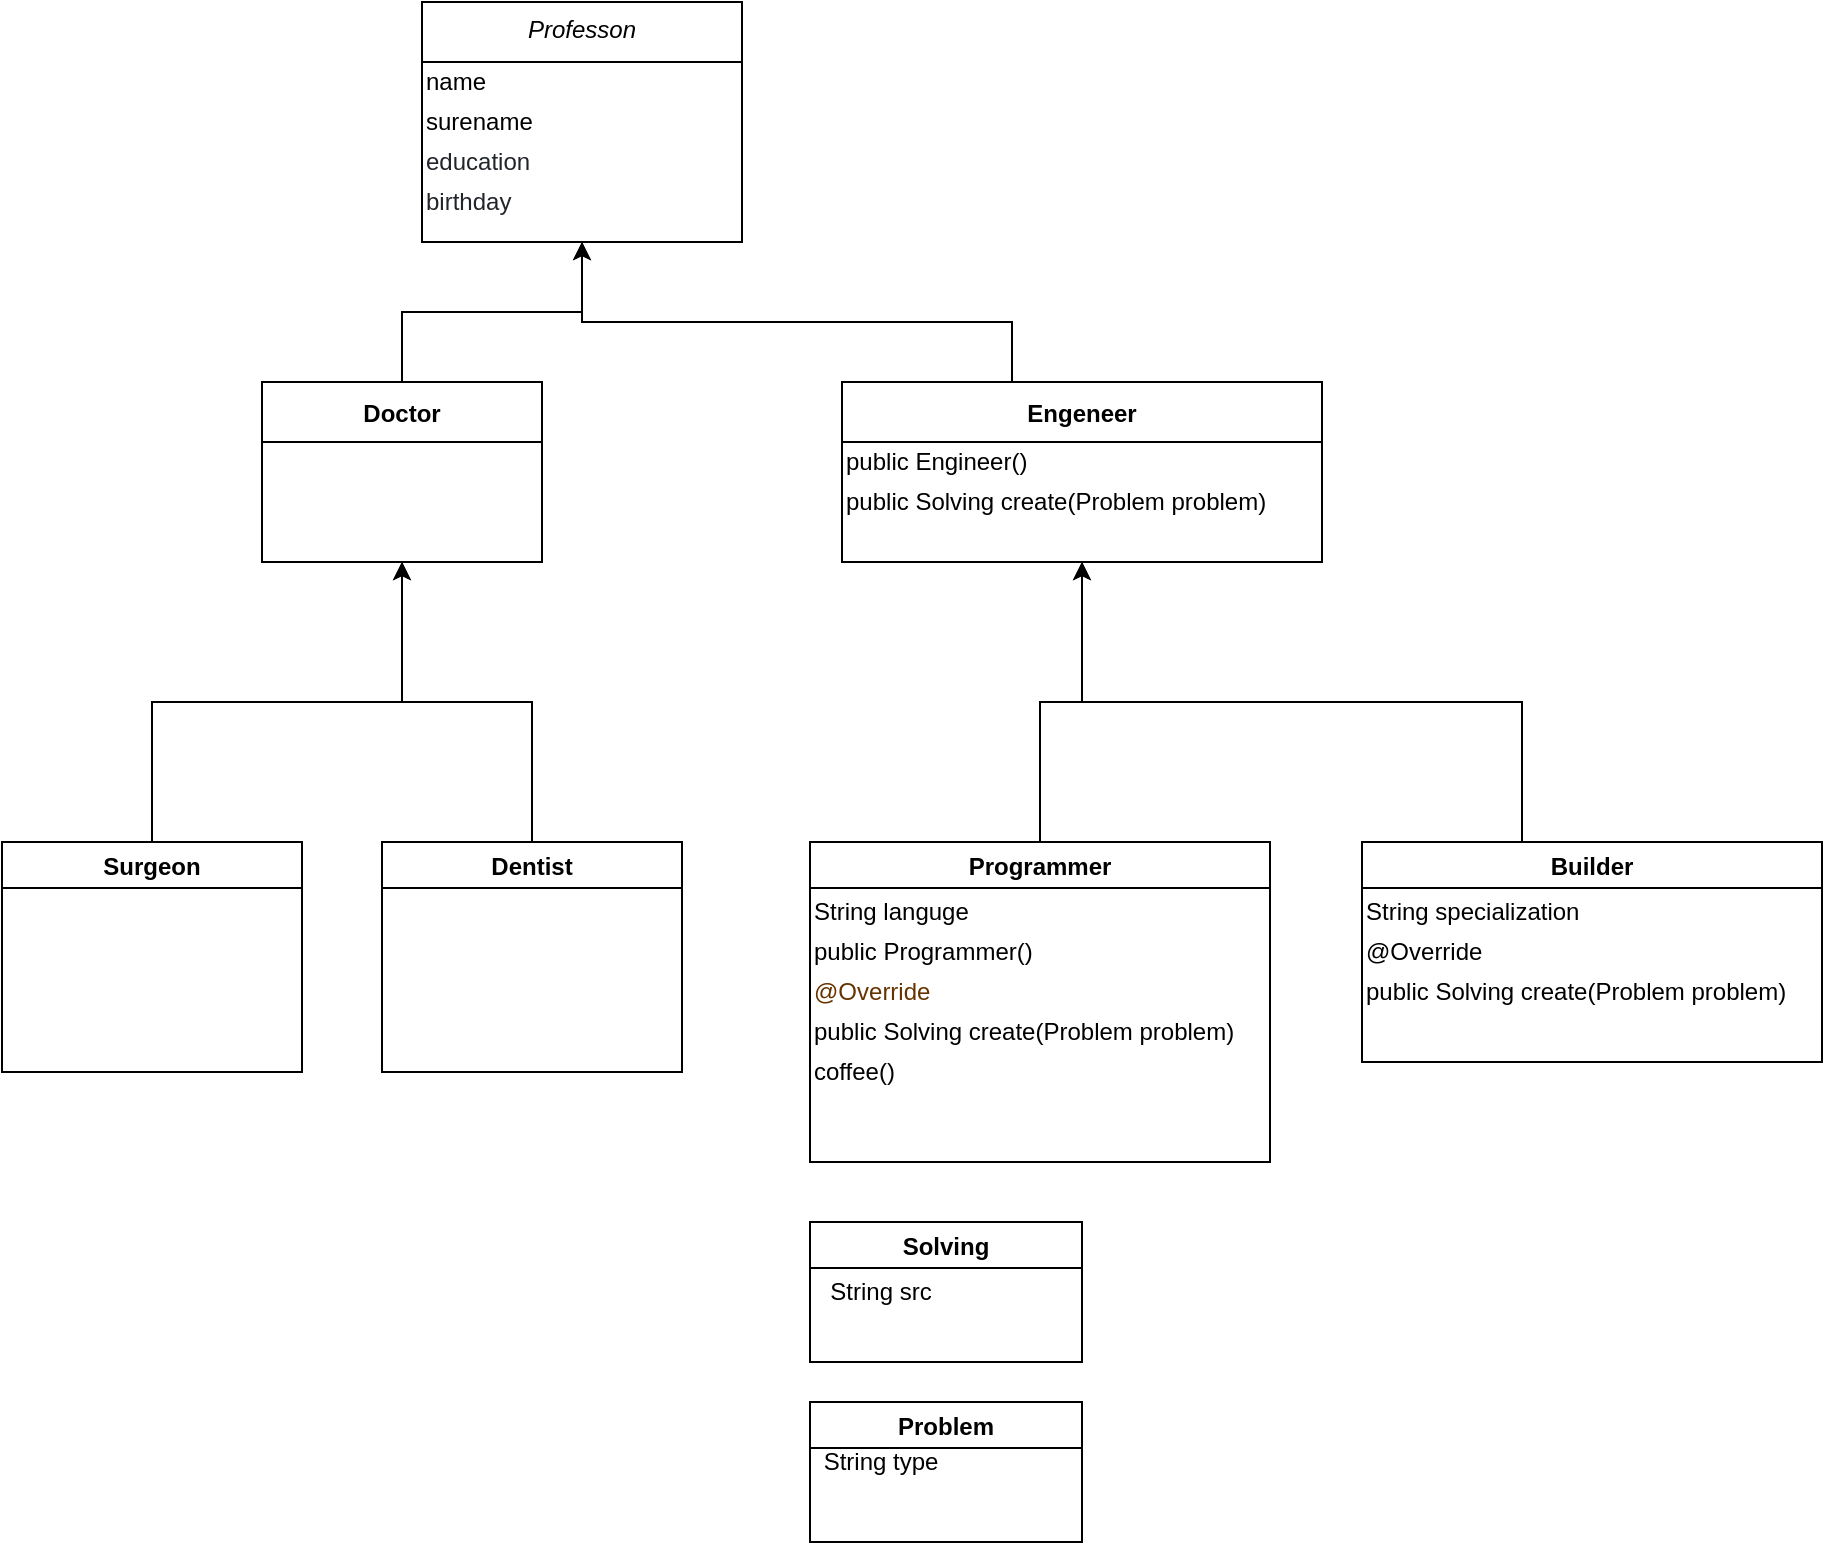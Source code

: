<mxfile version="15.0.3" type="github">
  <diagram id="C5RBs43oDa-KdzZeNtuy" name="Page-1">
    <mxGraphModel dx="1223" dy="1222" grid="1" gridSize="10" guides="1" tooltips="1" connect="1" arrows="1" fold="1" page="1" pageScale="1" pageWidth="827" pageHeight="1169" math="0" shadow="0">
      <root>
        <mxCell id="WIyWlLk6GJQsqaUBKTNV-0" />
        <mxCell id="WIyWlLk6GJQsqaUBKTNV-1" parent="WIyWlLk6GJQsqaUBKTNV-0" />
        <mxCell id="zkfFHV4jXpPFQw0GAbJ--0" value="Professon" style="swimlane;fontStyle=2;align=center;verticalAlign=top;childLayout=stackLayout;horizontal=1;startSize=30;horizontalStack=0;resizeParent=1;resizeLast=0;collapsible=1;marginBottom=0;rounded=0;shadow=0;strokeWidth=1;" parent="WIyWlLk6GJQsqaUBKTNV-1" vertex="1">
          <mxGeometry x="220" y="120" width="160" height="120" as="geometry">
            <mxRectangle x="230" y="140" width="160" height="26" as="alternateBounds" />
          </mxGeometry>
        </mxCell>
        <mxCell id="EZgPvaakq9z2BCNZsllE-1" value="name" style="text;html=1;align=left;verticalAlign=middle;resizable=0;points=[];autosize=1;strokeColor=none;" vertex="1" parent="zkfFHV4jXpPFQw0GAbJ--0">
          <mxGeometry y="30" width="160" height="20" as="geometry" />
        </mxCell>
        <mxCell id="EZgPvaakq9z2BCNZsllE-2" value="surename" style="text;html=1;align=left;verticalAlign=middle;resizable=0;points=[];autosize=1;strokeColor=none;" vertex="1" parent="zkfFHV4jXpPFQw0GAbJ--0">
          <mxGeometry y="50" width="160" height="20" as="geometry" />
        </mxCell>
        <mxCell id="EZgPvaakq9z2BCNZsllE-3" value="&lt;span style=&quot;color: rgb(33 , 37 , 41) ; font-family: &amp;#34;arial&amp;#34; , &amp;#34;helvetica neue&amp;#34; , sans-serif ; background-color: rgb(255 , 255 , 255)&quot;&gt;&lt;font style=&quot;font-size: 12px&quot;&gt;education&lt;/font&gt;&lt;/span&gt;" style="text;html=1;align=left;verticalAlign=middle;resizable=0;points=[];autosize=1;strokeColor=none;" vertex="1" parent="zkfFHV4jXpPFQw0GAbJ--0">
          <mxGeometry y="70" width="160" height="20" as="geometry" />
        </mxCell>
        <mxCell id="EZgPvaakq9z2BCNZsllE-4" value="&lt;span style=&quot;color: rgb(33 , 37 , 41) ; font-family: &amp;#34;arial&amp;#34; , &amp;#34;helvetica neue&amp;#34; , sans-serif ; background-color: rgb(255 , 255 , 255)&quot;&gt;&lt;font style=&quot;font-size: 12px&quot;&gt;birthday&lt;/font&gt;&lt;/span&gt;" style="text;html=1;align=left;verticalAlign=middle;resizable=0;points=[];autosize=1;strokeColor=none;" vertex="1" parent="zkfFHV4jXpPFQw0GAbJ--0">
          <mxGeometry y="90" width="160" height="20" as="geometry" />
        </mxCell>
        <mxCell id="EZgPvaakq9z2BCNZsllE-14" style="edgeStyle=orthogonalEdgeStyle;rounded=0;orthogonalLoop=1;jettySize=auto;html=1;entryX=0.5;entryY=1;entryDx=0;entryDy=0;" edge="1" parent="WIyWlLk6GJQsqaUBKTNV-1" source="EZgPvaakq9z2BCNZsllE-7" target="zkfFHV4jXpPFQw0GAbJ--0">
          <mxGeometry relative="1" as="geometry">
            <Array as="points">
              <mxPoint x="515" y="280" />
              <mxPoint x="300" y="280" />
            </Array>
          </mxGeometry>
        </mxCell>
        <mxCell id="EZgPvaakq9z2BCNZsllE-7" value="Engeneer" style="swimlane;startSize=30;" vertex="1" parent="WIyWlLk6GJQsqaUBKTNV-1">
          <mxGeometry x="430" y="310" width="240" height="90" as="geometry" />
        </mxCell>
        <mxCell id="EZgPvaakq9z2BCNZsllE-32" value="public Solving create(Problem problem)" style="text;html=1;align=left;verticalAlign=middle;resizable=0;points=[];autosize=1;strokeColor=none;fontSize=12;" vertex="1" parent="EZgPvaakq9z2BCNZsllE-7">
          <mxGeometry y="50" width="230" height="20" as="geometry" />
        </mxCell>
        <mxCell id="EZgPvaakq9z2BCNZsllE-41" value="public Engineer()" style="text;html=1;align=left;verticalAlign=middle;resizable=0;points=[];autosize=1;strokeColor=none;fontSize=12;" vertex="1" parent="EZgPvaakq9z2BCNZsllE-7">
          <mxGeometry y="30" width="110" height="20" as="geometry" />
        </mxCell>
        <mxCell id="EZgPvaakq9z2BCNZsllE-12" style="edgeStyle=orthogonalEdgeStyle;rounded=0;orthogonalLoop=1;jettySize=auto;html=1;entryX=0.5;entryY=1;entryDx=0;entryDy=0;" edge="1" parent="WIyWlLk6GJQsqaUBKTNV-1" source="EZgPvaakq9z2BCNZsllE-8" target="zkfFHV4jXpPFQw0GAbJ--0">
          <mxGeometry relative="1" as="geometry" />
        </mxCell>
        <mxCell id="EZgPvaakq9z2BCNZsllE-8" value="Doctor" style="swimlane;startSize=30;" vertex="1" parent="WIyWlLk6GJQsqaUBKTNV-1">
          <mxGeometry x="140" y="310" width="140" height="90" as="geometry" />
        </mxCell>
        <mxCell id="EZgPvaakq9z2BCNZsllE-19" style="edgeStyle=orthogonalEdgeStyle;rounded=0;orthogonalLoop=1;jettySize=auto;html=1;entryX=0.5;entryY=1;entryDx=0;entryDy=0;" edge="1" parent="WIyWlLk6GJQsqaUBKTNV-1" source="EZgPvaakq9z2BCNZsllE-15" target="EZgPvaakq9z2BCNZsllE-8">
          <mxGeometry relative="1" as="geometry" />
        </mxCell>
        <mxCell id="EZgPvaakq9z2BCNZsllE-15" value="Dentist" style="swimlane;" vertex="1" parent="WIyWlLk6GJQsqaUBKTNV-1">
          <mxGeometry x="200" y="540" width="150" height="115" as="geometry" />
        </mxCell>
        <mxCell id="EZgPvaakq9z2BCNZsllE-17" style="edgeStyle=orthogonalEdgeStyle;rounded=0;orthogonalLoop=1;jettySize=auto;html=1;entryX=0.5;entryY=1;entryDx=0;entryDy=0;" edge="1" parent="WIyWlLk6GJQsqaUBKTNV-1" source="EZgPvaakq9z2BCNZsllE-16" target="EZgPvaakq9z2BCNZsllE-8">
          <mxGeometry relative="1" as="geometry" />
        </mxCell>
        <mxCell id="EZgPvaakq9z2BCNZsllE-16" value="Surgeon" style="swimlane;" vertex="1" parent="WIyWlLk6GJQsqaUBKTNV-1">
          <mxGeometry x="10" y="540" width="150" height="115" as="geometry" />
        </mxCell>
        <mxCell id="EZgPvaakq9z2BCNZsllE-23" style="edgeStyle=orthogonalEdgeStyle;rounded=0;orthogonalLoop=1;jettySize=auto;html=1;entryX=0.5;entryY=1;entryDx=0;entryDy=0;" edge="1" parent="WIyWlLk6GJQsqaUBKTNV-1" source="EZgPvaakq9z2BCNZsllE-20" target="EZgPvaakq9z2BCNZsllE-7">
          <mxGeometry relative="1" as="geometry">
            <Array as="points">
              <mxPoint x="770" y="470" />
              <mxPoint x="550" y="470" />
            </Array>
          </mxGeometry>
        </mxCell>
        <mxCell id="EZgPvaakq9z2BCNZsllE-20" value="Builder" style="swimlane;startSize=23;" vertex="1" parent="WIyWlLk6GJQsqaUBKTNV-1">
          <mxGeometry x="690" y="540" width="230" height="110" as="geometry" />
        </mxCell>
        <mxCell id="EZgPvaakq9z2BCNZsllE-27" value="String specialization" style="text;html=1;align=left;verticalAlign=middle;resizable=0;points=[];autosize=1;strokeColor=none;" vertex="1" parent="EZgPvaakq9z2BCNZsllE-20">
          <mxGeometry y="25" width="120" height="20" as="geometry" />
        </mxCell>
        <mxCell id="EZgPvaakq9z2BCNZsllE-30" value="public Solving create(Problem problem)" style="text;html=1;align=left;verticalAlign=middle;resizable=0;points=[];autosize=1;strokeColor=none;textDirection=ltr;" vertex="1" parent="EZgPvaakq9z2BCNZsllE-20">
          <mxGeometry y="65" width="230" height="20" as="geometry" />
        </mxCell>
        <mxCell id="EZgPvaakq9z2BCNZsllE-40" value="@Override" style="text;html=1;align=left;verticalAlign=middle;resizable=0;points=[];autosize=1;strokeColor=none;fontSize=12;" vertex="1" parent="EZgPvaakq9z2BCNZsllE-20">
          <mxGeometry y="45" width="70" height="20" as="geometry" />
        </mxCell>
        <mxCell id="EZgPvaakq9z2BCNZsllE-22" style="edgeStyle=orthogonalEdgeStyle;rounded=0;orthogonalLoop=1;jettySize=auto;html=1;entryX=0.5;entryY=1;entryDx=0;entryDy=0;" edge="1" parent="WIyWlLk6GJQsqaUBKTNV-1" source="EZgPvaakq9z2BCNZsllE-21" target="EZgPvaakq9z2BCNZsllE-7">
          <mxGeometry relative="1" as="geometry" />
        </mxCell>
        <mxCell id="EZgPvaakq9z2BCNZsllE-21" value="Programmer" style="swimlane;" vertex="1" parent="WIyWlLk6GJQsqaUBKTNV-1">
          <mxGeometry x="414" y="540" width="230" height="160" as="geometry" />
        </mxCell>
        <mxCell id="EZgPvaakq9z2BCNZsllE-24" value="String languge" style="text;html=1;align=left;verticalAlign=middle;resizable=0;points=[];autosize=1;strokeColor=none;" vertex="1" parent="EZgPvaakq9z2BCNZsllE-21">
          <mxGeometry y="25" width="90" height="20" as="geometry" />
        </mxCell>
        <mxCell id="EZgPvaakq9z2BCNZsllE-26" value="public Solving create(Problem problem)" style="text;html=1;align=left;verticalAlign=middle;resizable=0;points=[];autosize=1;strokeColor=none;" vertex="1" parent="EZgPvaakq9z2BCNZsllE-21">
          <mxGeometry y="85" width="230" height="20" as="geometry" />
        </mxCell>
        <mxCell id="EZgPvaakq9z2BCNZsllE-35" value="coffee()" style="text;html=1;align=left;verticalAlign=middle;resizable=0;points=[];autosize=1;strokeColor=none;fontSize=12;" vertex="1" parent="EZgPvaakq9z2BCNZsllE-21">
          <mxGeometry y="105" width="60" height="20" as="geometry" />
        </mxCell>
        <mxCell id="EZgPvaakq9z2BCNZsllE-39" value="&lt;font color=&quot;#663300&quot;&gt;@Override&lt;/font&gt;" style="text;html=1;align=left;verticalAlign=middle;resizable=0;points=[];autosize=1;strokeColor=none;fontSize=12;" vertex="1" parent="EZgPvaakq9z2BCNZsllE-21">
          <mxGeometry y="65" width="70" height="20" as="geometry" />
        </mxCell>
        <mxCell id="EZgPvaakq9z2BCNZsllE-42" value="public Programmer()" style="text;html=1;align=left;verticalAlign=middle;resizable=0;points=[];autosize=1;strokeColor=none;fontSize=12;" vertex="1" parent="EZgPvaakq9z2BCNZsllE-21">
          <mxGeometry y="45" width="120" height="20" as="geometry" />
        </mxCell>
        <mxCell id="EZgPvaakq9z2BCNZsllE-33" value="Solving" style="swimlane;fontSize=12;align=center;" vertex="1" parent="WIyWlLk6GJQsqaUBKTNV-1">
          <mxGeometry x="414" y="730" width="136" height="70" as="geometry" />
        </mxCell>
        <mxCell id="EZgPvaakq9z2BCNZsllE-37" value="String src" style="text;html=1;align=center;verticalAlign=middle;resizable=0;points=[];autosize=1;strokeColor=none;fontSize=12;" vertex="1" parent="EZgPvaakq9z2BCNZsllE-33">
          <mxGeometry y="25" width="70" height="20" as="geometry" />
        </mxCell>
        <mxCell id="EZgPvaakq9z2BCNZsllE-34" value="Problem" style="swimlane;fontSize=12;align=center;" vertex="1" parent="WIyWlLk6GJQsqaUBKTNV-1">
          <mxGeometry x="414" y="820" width="136" height="70" as="geometry" />
        </mxCell>
        <mxCell id="EZgPvaakq9z2BCNZsllE-38" value="String type" style="text;html=1;align=center;verticalAlign=middle;resizable=0;points=[];autosize=1;strokeColor=none;fontSize=12;" vertex="1" parent="EZgPvaakq9z2BCNZsllE-34">
          <mxGeometry y="20" width="70" height="20" as="geometry" />
        </mxCell>
      </root>
    </mxGraphModel>
  </diagram>
</mxfile>
